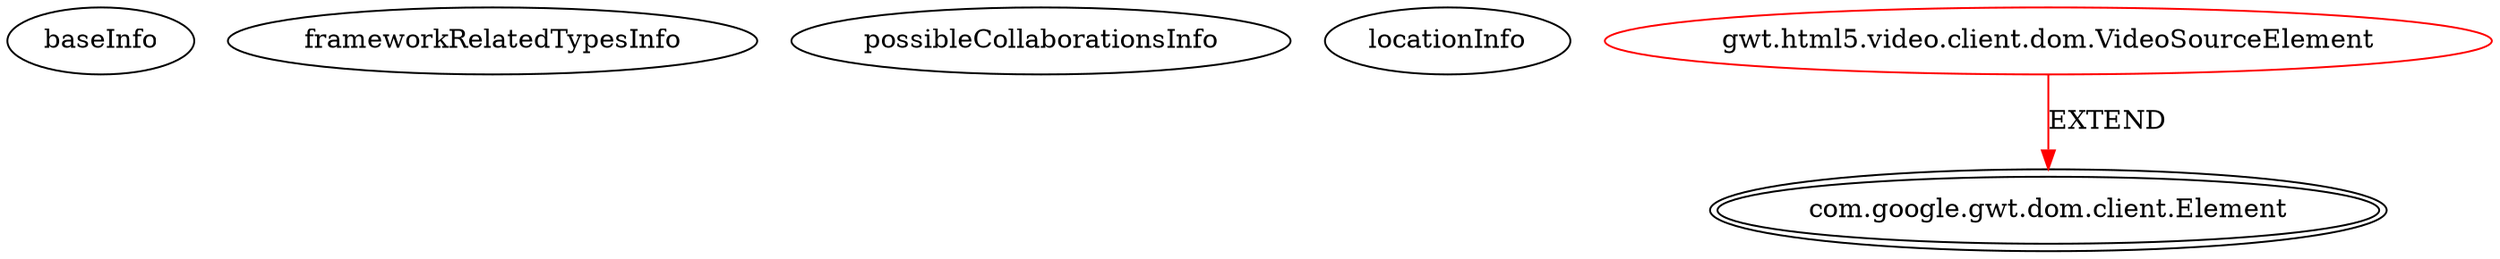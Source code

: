 digraph {
baseInfo[graphId=4007,category="extension_graph",isAnonymous=false,possibleRelation=false]
frameworkRelatedTypesInfo[0="com.google.gwt.dom.client.Element"]
possibleCollaborationsInfo[]
locationInfo[projectName="mguiral-GwtVideoLib",filePath="/mguiral-GwtVideoLib/GwtVideoLib-master/src/gwt/html5/video/client/dom/VideoSourceElement.java",contextSignature="VideoSourceElement",graphId="4007"]
0[label="gwt.html5.video.client.dom.VideoSourceElement",vertexType="ROOT_CLIENT_CLASS_DECLARATION",isFrameworkType=false,color=red]
1[label="com.google.gwt.dom.client.Element",vertexType="FRAMEWORK_CLASS_TYPE",isFrameworkType=true,peripheries=2]
0->1[label="EXTEND",color=red]
}
